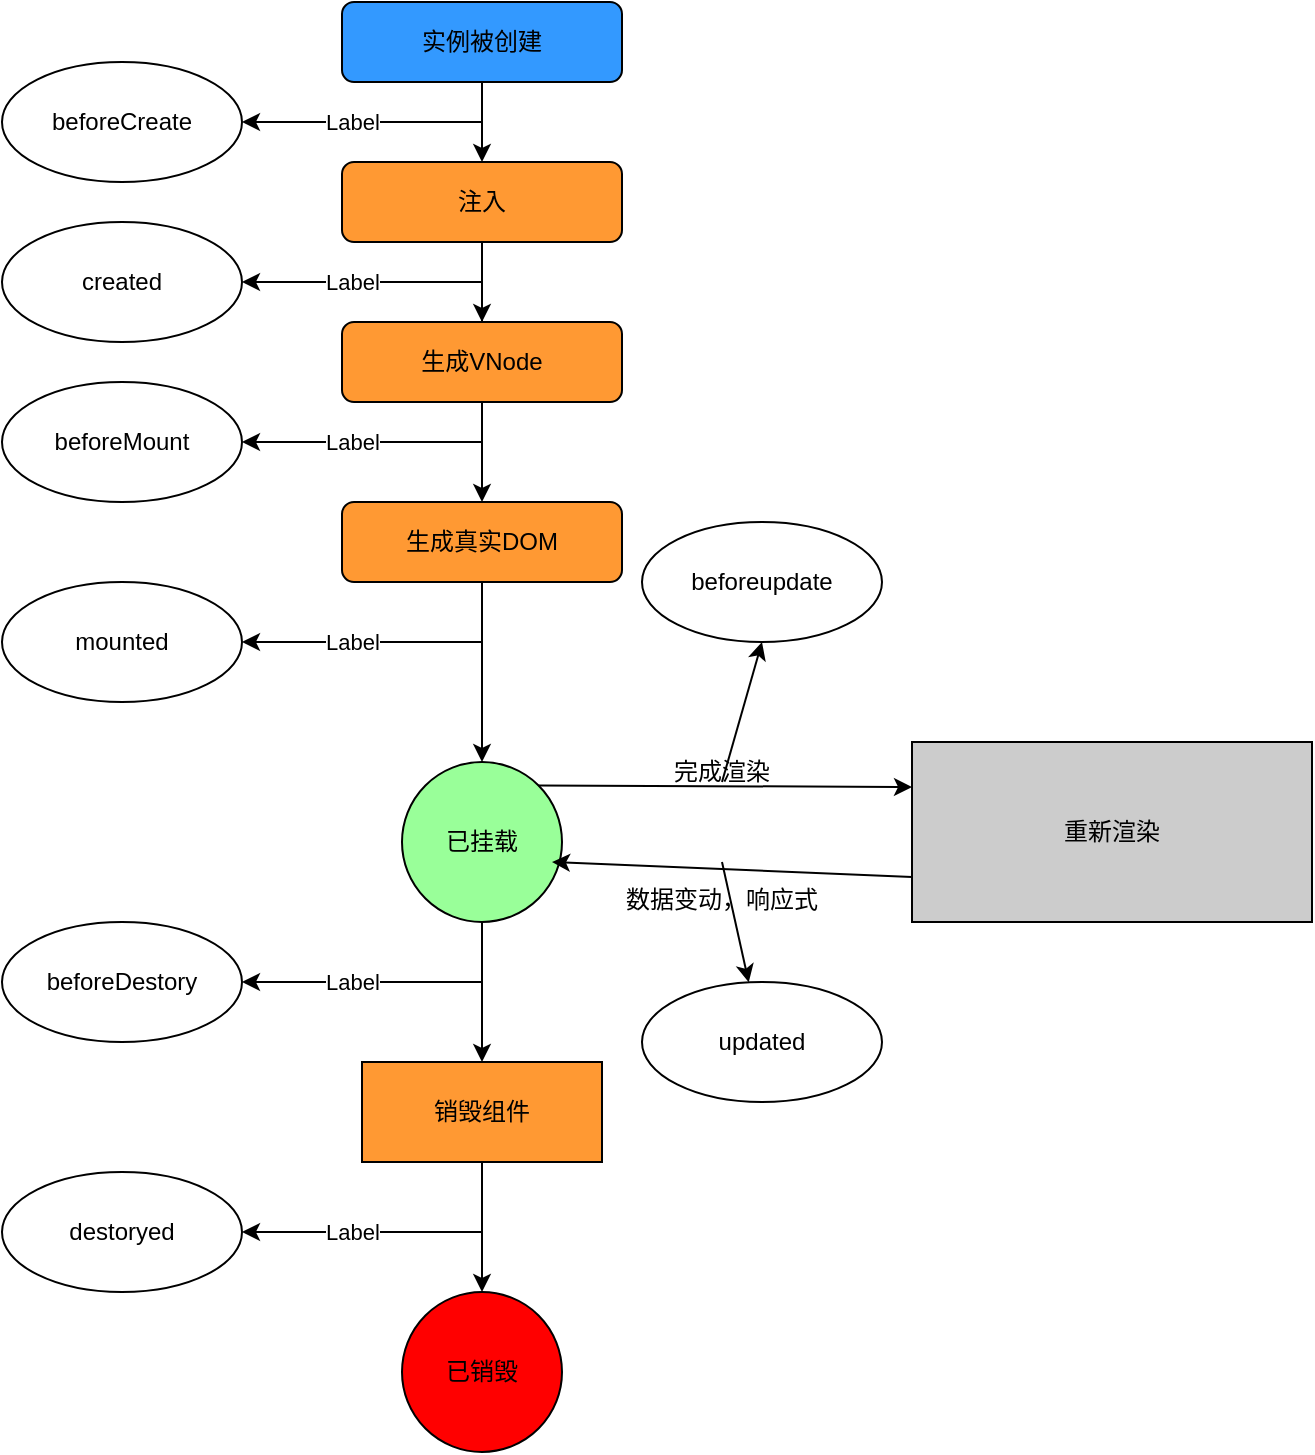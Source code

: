 <mxfile>
    <diagram id="FuGFt9kK8oNbK4q8t7jr" name="第 1 页">
        <mxGraphModel dx="957" dy="660" grid="1" gridSize="10" guides="1" tooltips="1" connect="1" arrows="1" fold="1" page="1" pageScale="1" pageWidth="827" pageHeight="1169" math="0" shadow="0">
            <root>
                <mxCell id="0"/>
                <mxCell id="1" parent="0"/>
                <mxCell id="2" value="" style="edgeStyle=none;html=1;" edge="1" parent="1" source="3" target="4">
                    <mxGeometry relative="1" as="geometry"/>
                </mxCell>
                <mxCell id="3" value="实例被创建" style="rounded=1;whiteSpace=wrap;html=1;fillColor=#3399FF;" vertex="1" parent="1">
                    <mxGeometry x="240" y="80" width="140" height="40" as="geometry"/>
                </mxCell>
                <mxCell id="4" value="注入" style="rounded=1;whiteSpace=wrap;html=1;fillColor=#FF9933;" vertex="1" parent="1">
                    <mxGeometry x="240" y="160" width="140" height="40" as="geometry"/>
                </mxCell>
                <mxCell id="52" value="" style="edgeStyle=none;html=1;" edge="1" parent="1" source="5" target="51">
                    <mxGeometry relative="1" as="geometry"/>
                </mxCell>
                <mxCell id="5" value="已挂载" style="ellipse;whiteSpace=wrap;html=1;aspect=fixed;fillColor=#99FF99;" vertex="1" parent="1">
                    <mxGeometry x="270" y="460" width="80" height="80" as="geometry"/>
                </mxCell>
                <mxCell id="12" value="" style="rounded=0;whiteSpace=wrap;html=1;fillColor=#CCCCCC;" vertex="1" parent="1">
                    <mxGeometry x="525" y="450" width="200" height="90" as="geometry"/>
                </mxCell>
                <mxCell id="16" value="&lt;span style=&quot;font-size: 12px;&quot;&gt;数据变动，响应式&lt;/span&gt;" style="text;strokeColor=none;align=center;fillColor=none;html=1;verticalAlign=middle;whiteSpace=wrap;rounded=0;fontSize=24;" vertex="1" parent="1">
                    <mxGeometry x="380" y="510" width="100" height="30" as="geometry"/>
                </mxCell>
                <mxCell id="17" value="完成渲染" style="text;strokeColor=none;align=center;fillColor=none;html=1;verticalAlign=middle;whiteSpace=wrap;rounded=0;fontSize=12;" vertex="1" parent="1">
                    <mxGeometry x="400" y="450" width="60" height="30" as="geometry"/>
                </mxCell>
                <mxCell id="18" value="重新渲染" style="text;strokeColor=none;align=center;fillColor=none;html=1;verticalAlign=middle;whiteSpace=wrap;rounded=0;fontSize=12;" vertex="1" parent="1">
                    <mxGeometry x="595" y="480" width="60" height="30" as="geometry"/>
                </mxCell>
                <mxCell id="24" value="" style="endArrow=classic;html=1;" edge="1" parent="1">
                    <mxGeometry relative="1" as="geometry">
                        <mxPoint x="310" y="140" as="sourcePoint"/>
                        <mxPoint x="190" y="140" as="targetPoint"/>
                    </mxGeometry>
                </mxCell>
                <mxCell id="25" value="Label" style="edgeLabel;resizable=0;html=1;align=center;verticalAlign=middle;" connectable="0" vertex="1" parent="24">
                    <mxGeometry relative="1" as="geometry">
                        <mxPoint x="-5" as="offset"/>
                    </mxGeometry>
                </mxCell>
                <mxCell id="26" value="beforeCreate" style="ellipse;whiteSpace=wrap;html=1;direction=west;" vertex="1" parent="1">
                    <mxGeometry x="70" y="110" width="120" height="60" as="geometry"/>
                </mxCell>
                <mxCell id="27" value="" style="endArrow=classic;html=1;exitX=1;exitY=0;exitDx=0;exitDy=0;entryX=0;entryY=0.25;entryDx=0;entryDy=0;" edge="1" parent="1" source="5" target="12">
                    <mxGeometry width="50" height="50" relative="1" as="geometry">
                        <mxPoint x="345" y="270" as="sourcePoint"/>
                        <mxPoint x="395" y="220" as="targetPoint"/>
                        <Array as="points"/>
                    </mxGeometry>
                </mxCell>
                <mxCell id="28" value="" style="endArrow=classic;html=1;exitX=0;exitY=0.75;exitDx=0;exitDy=0;" edge="1" parent="1" source="12">
                    <mxGeometry width="50" height="50" relative="1" as="geometry">
                        <mxPoint x="355.004" y="609.996" as="sourcePoint"/>
                        <mxPoint x="345" y="510" as="targetPoint"/>
                        <Array as="points"/>
                    </mxGeometry>
                </mxCell>
                <mxCell id="30" value="" style="edgeStyle=none;html=1;exitX=0.5;exitY=1;exitDx=0;exitDy=0;entryX=0.5;entryY=0;entryDx=0;entryDy=0;endArrow=none;" edge="1" parent="1" source="4" target="29">
                    <mxGeometry relative="1" as="geometry">
                        <mxPoint x="310" y="330.0" as="targetPoint"/>
                        <mxPoint x="310" y="200" as="sourcePoint"/>
                    </mxGeometry>
                </mxCell>
                <mxCell id="41" value="" style="edgeStyle=none;html=1;" edge="1" parent="1" source="29" target="40">
                    <mxGeometry relative="1" as="geometry"/>
                </mxCell>
                <mxCell id="29" value="生成VNode" style="rounded=1;whiteSpace=wrap;html=1;fillColor=#FF9933;" vertex="1" parent="1">
                    <mxGeometry x="240" y="240" width="140" height="40" as="geometry"/>
                </mxCell>
                <mxCell id="31" value="" style="edgeStyle=none;html=1;" edge="1" parent="1">
                    <mxGeometry relative="1" as="geometry">
                        <mxPoint x="310" y="200" as="sourcePoint"/>
                        <mxPoint x="310" y="240" as="targetPoint"/>
                    </mxGeometry>
                </mxCell>
                <mxCell id="32" value="" style="endArrow=classic;html=1;" edge="1" parent="1">
                    <mxGeometry relative="1" as="geometry">
                        <mxPoint x="310" y="220" as="sourcePoint"/>
                        <mxPoint x="190" y="220" as="targetPoint"/>
                    </mxGeometry>
                </mxCell>
                <mxCell id="33" value="Label" style="edgeLabel;resizable=0;html=1;align=center;verticalAlign=middle;" connectable="0" vertex="1" parent="32">
                    <mxGeometry relative="1" as="geometry">
                        <mxPoint x="-5" as="offset"/>
                    </mxGeometry>
                </mxCell>
                <mxCell id="34" value="created" style="ellipse;whiteSpace=wrap;html=1;direction=west;" vertex="1" parent="1">
                    <mxGeometry x="70" y="190" width="120" height="60" as="geometry"/>
                </mxCell>
                <mxCell id="36" value="" style="endArrow=classic;html=1;" edge="1" parent="1">
                    <mxGeometry relative="1" as="geometry">
                        <mxPoint x="310" y="300" as="sourcePoint"/>
                        <mxPoint x="190" y="300" as="targetPoint"/>
                    </mxGeometry>
                </mxCell>
                <mxCell id="37" value="Label" style="edgeLabel;resizable=0;html=1;align=center;verticalAlign=middle;" connectable="0" vertex="1" parent="36">
                    <mxGeometry relative="1" as="geometry">
                        <mxPoint x="-5" as="offset"/>
                    </mxGeometry>
                </mxCell>
                <mxCell id="38" value="beforeMount" style="ellipse;whiteSpace=wrap;html=1;direction=west;" vertex="1" parent="1">
                    <mxGeometry x="70" y="270" width="120" height="60" as="geometry"/>
                </mxCell>
                <mxCell id="49" value="" style="edgeStyle=none;html=1;" edge="1" parent="1" source="40" target="5">
                    <mxGeometry relative="1" as="geometry"/>
                </mxCell>
                <mxCell id="40" value="生成真实DOM" style="rounded=1;whiteSpace=wrap;html=1;fillColor=#FF9933;" vertex="1" parent="1">
                    <mxGeometry x="240" y="330" width="140" height="40" as="geometry"/>
                </mxCell>
                <mxCell id="46" value="" style="endArrow=classic;html=1;" edge="1" parent="1">
                    <mxGeometry relative="1" as="geometry">
                        <mxPoint x="310" y="400.0" as="sourcePoint"/>
                        <mxPoint x="190" y="400.0" as="targetPoint"/>
                    </mxGeometry>
                </mxCell>
                <mxCell id="47" value="Label" style="edgeLabel;resizable=0;html=1;align=center;verticalAlign=middle;" connectable="0" vertex="1" parent="46">
                    <mxGeometry relative="1" as="geometry">
                        <mxPoint x="-5" as="offset"/>
                    </mxGeometry>
                </mxCell>
                <mxCell id="48" value="mounted" style="ellipse;whiteSpace=wrap;html=1;direction=west;" vertex="1" parent="1">
                    <mxGeometry x="70" y="370" width="120" height="60" as="geometry"/>
                </mxCell>
                <mxCell id="57" value="" style="edgeStyle=none;html=1;" edge="1" parent="1" source="51" target="56">
                    <mxGeometry relative="1" as="geometry"/>
                </mxCell>
                <mxCell id="51" value="销毁组件" style="whiteSpace=wrap;html=1;fillColor=#FF9933;" vertex="1" parent="1">
                    <mxGeometry x="250" y="610" width="120" height="50" as="geometry"/>
                </mxCell>
                <mxCell id="53" value="" style="endArrow=classic;html=1;" edge="1" parent="1">
                    <mxGeometry relative="1" as="geometry">
                        <mxPoint x="310" y="570" as="sourcePoint"/>
                        <mxPoint x="190" y="570" as="targetPoint"/>
                    </mxGeometry>
                </mxCell>
                <mxCell id="54" value="Label" style="edgeLabel;resizable=0;html=1;align=center;verticalAlign=middle;" connectable="0" vertex="1" parent="53">
                    <mxGeometry relative="1" as="geometry">
                        <mxPoint x="-5" as="offset"/>
                    </mxGeometry>
                </mxCell>
                <mxCell id="55" value="beforeDestory" style="ellipse;whiteSpace=wrap;html=1;direction=west;" vertex="1" parent="1">
                    <mxGeometry x="70" y="540" width="120" height="60" as="geometry"/>
                </mxCell>
                <mxCell id="56" value="已销毁" style="ellipse;whiteSpace=wrap;html=1;fillColor=#FF0000;" vertex="1" parent="1">
                    <mxGeometry x="270" y="725" width="80" height="80" as="geometry"/>
                </mxCell>
                <mxCell id="58" value="" style="endArrow=classic;html=1;" edge="1" parent="1">
                    <mxGeometry relative="1" as="geometry">
                        <mxPoint x="310" y="695" as="sourcePoint"/>
                        <mxPoint x="190" y="695" as="targetPoint"/>
                    </mxGeometry>
                </mxCell>
                <mxCell id="59" value="Label" style="edgeLabel;resizable=0;html=1;align=center;verticalAlign=middle;" connectable="0" vertex="1" parent="58">
                    <mxGeometry relative="1" as="geometry">
                        <mxPoint x="-5" as="offset"/>
                    </mxGeometry>
                </mxCell>
                <mxCell id="60" value="destoryed" style="ellipse;whiteSpace=wrap;html=1;direction=west;" vertex="1" parent="1">
                    <mxGeometry x="70" y="665" width="120" height="60" as="geometry"/>
                </mxCell>
                <mxCell id="61" value="" style="endArrow=classic;html=1;" edge="1" parent="1" target="62">
                    <mxGeometry width="50" height="50" relative="1" as="geometry">
                        <mxPoint x="430" y="510" as="sourcePoint"/>
                        <mxPoint x="430" y="580" as="targetPoint"/>
                    </mxGeometry>
                </mxCell>
                <mxCell id="62" value="updated" style="ellipse;whiteSpace=wrap;html=1;fillColor=#FFFFFF;" vertex="1" parent="1">
                    <mxGeometry x="390" y="570" width="120" height="60" as="geometry"/>
                </mxCell>
                <mxCell id="64" value="beforeupdate" style="ellipse;whiteSpace=wrap;html=1;fillColor=#FFFFFF;" vertex="1" parent="1">
                    <mxGeometry x="390" y="340" width="120" height="60" as="geometry"/>
                </mxCell>
                <mxCell id="65" value="" style="endArrow=classic;html=1;entryX=0.5;entryY=1;entryDx=0;entryDy=0;" edge="1" parent="1" target="64">
                    <mxGeometry width="50" height="50" relative="1" as="geometry">
                        <mxPoint x="430" y="470" as="sourcePoint"/>
                        <mxPoint x="480" y="420" as="targetPoint"/>
                    </mxGeometry>
                </mxCell>
            </root>
        </mxGraphModel>
    </diagram>
</mxfile>
